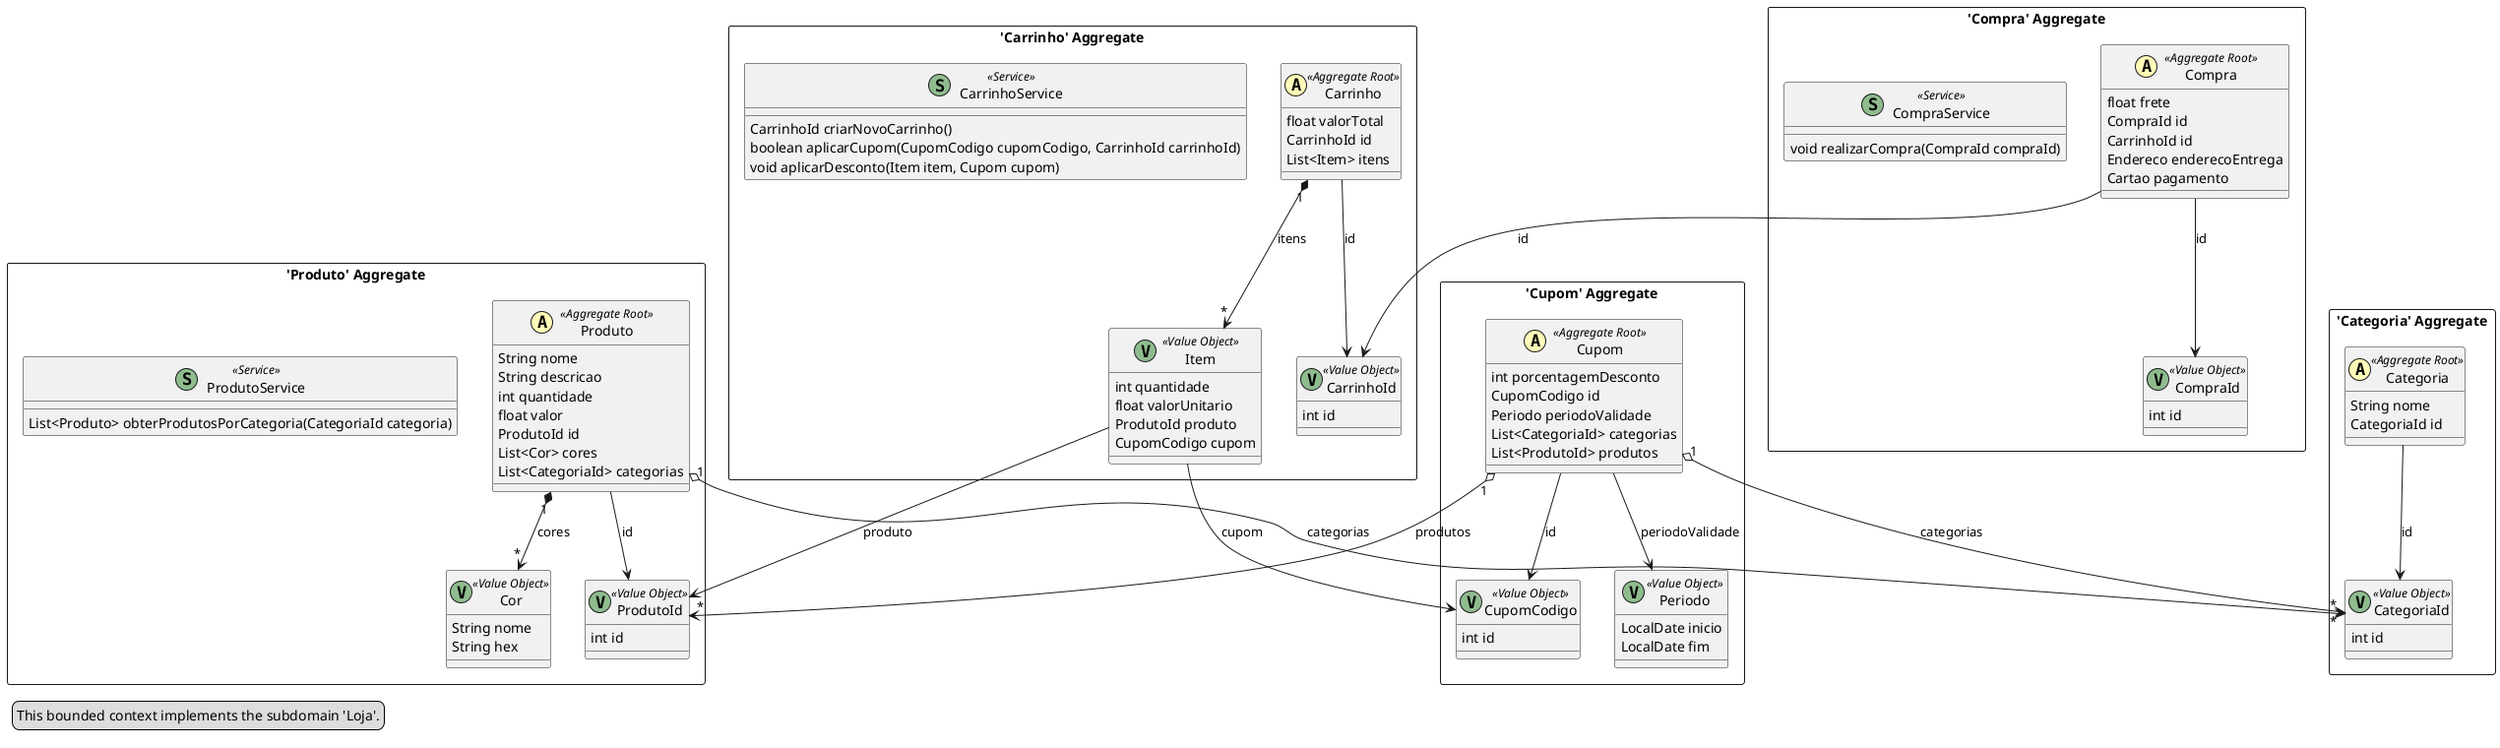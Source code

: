 @startuml

skinparam componentStyle uml2

package "'Produto' Aggregate" <<Rectangle>> {
	class Produto <<(A,#fffab8) Aggregate Root>> {
		String nome
		String descricao
		int quantidade
		float valor
		ProdutoId id
		List<Cor> cores
		List<CategoriaId> categorias
	}
	class ProdutoId <<(V,DarkSeaGreen) Value Object>> {
		int id
	}
	class Cor <<(V,DarkSeaGreen) Value Object>> {
		String nome
		String hex
	}
	class ProdutoService <<(S,DarkSeaGreen) Service>> {
		List<Produto> obterProdutosPorCategoria(CategoriaId categoria)
	}
}
package "'Categoria' Aggregate" <<Rectangle>> {
	class Categoria <<(A,#fffab8) Aggregate Root>> {
		String nome
		CategoriaId id
	}
	class CategoriaId <<(V,DarkSeaGreen) Value Object>> {
		int id
	}
}
package "'Carrinho' Aggregate" <<Rectangle>> {
	class Carrinho <<(A,#fffab8) Aggregate Root>> {
		float valorTotal
		CarrinhoId id
		List<Item> itens
	}
	class CarrinhoId <<(V,DarkSeaGreen) Value Object>> {
		int id
	}
	class Item <<(V,DarkSeaGreen) Value Object>> {
		int quantidade
		float valorUnitario
		ProdutoId produto
		CupomCodigo cupom
	}
	class CarrinhoService <<(S,DarkSeaGreen) Service>> {
		CarrinhoId criarNovoCarrinho()
		boolean aplicarCupom(CupomCodigo cupomCodigo, CarrinhoId carrinhoId)
		void aplicarDesconto(Item item, Cupom cupom)
	}
}
package "'Compra' Aggregate" <<Rectangle>> {
	class Compra <<(A,#fffab8) Aggregate Root>> {
		float frete
		CompraId id
		CarrinhoId id
		Endereco enderecoEntrega
		Cartao pagamento
	}
	class CompraId <<(V,DarkSeaGreen) Value Object>> {
		int id
	}
	class CompraService <<(S,DarkSeaGreen) Service>> {
		void realizarCompra(CompraId compraId)
	}
}
package "'Cupom' Aggregate" <<Rectangle>> {
	class Cupom <<(A,#fffab8) Aggregate Root>> {
		int porcentagemDesconto
		CupomCodigo id
		Periodo periodoValidade
		List<CategoriaId> categorias
		List<ProdutoId> produtos
	}
	class CupomCodigo <<(V,DarkSeaGreen) Value Object>> {
		int id
	}
	class Periodo <<(V,DarkSeaGreen) Value Object>> {
		LocalDate inicio
		LocalDate fim
	}
}
Produto --> ProdutoId : id
Produto "1" *--> "*" Cor : cores
Compra --> CarrinhoId : id
Item --> CupomCodigo : cupom
Carrinho "1" *--> "*" Item : itens
Cupom "1" o--> "*" ProdutoId : produtos
Categoria --> CategoriaId : id
Item --> ProdutoId : produto
Cupom "1" o--> "*" CategoriaId : categorias
Carrinho --> CarrinhoId : id
Cupom --> CupomCodigo : id
Cupom --> Periodo : periodoValidade
Produto "1" o--> "*" CategoriaId : categorias
Compra --> CompraId : id
legend left
  This bounded context implements the subdomain 'Loja'.
end legend


@enduml
